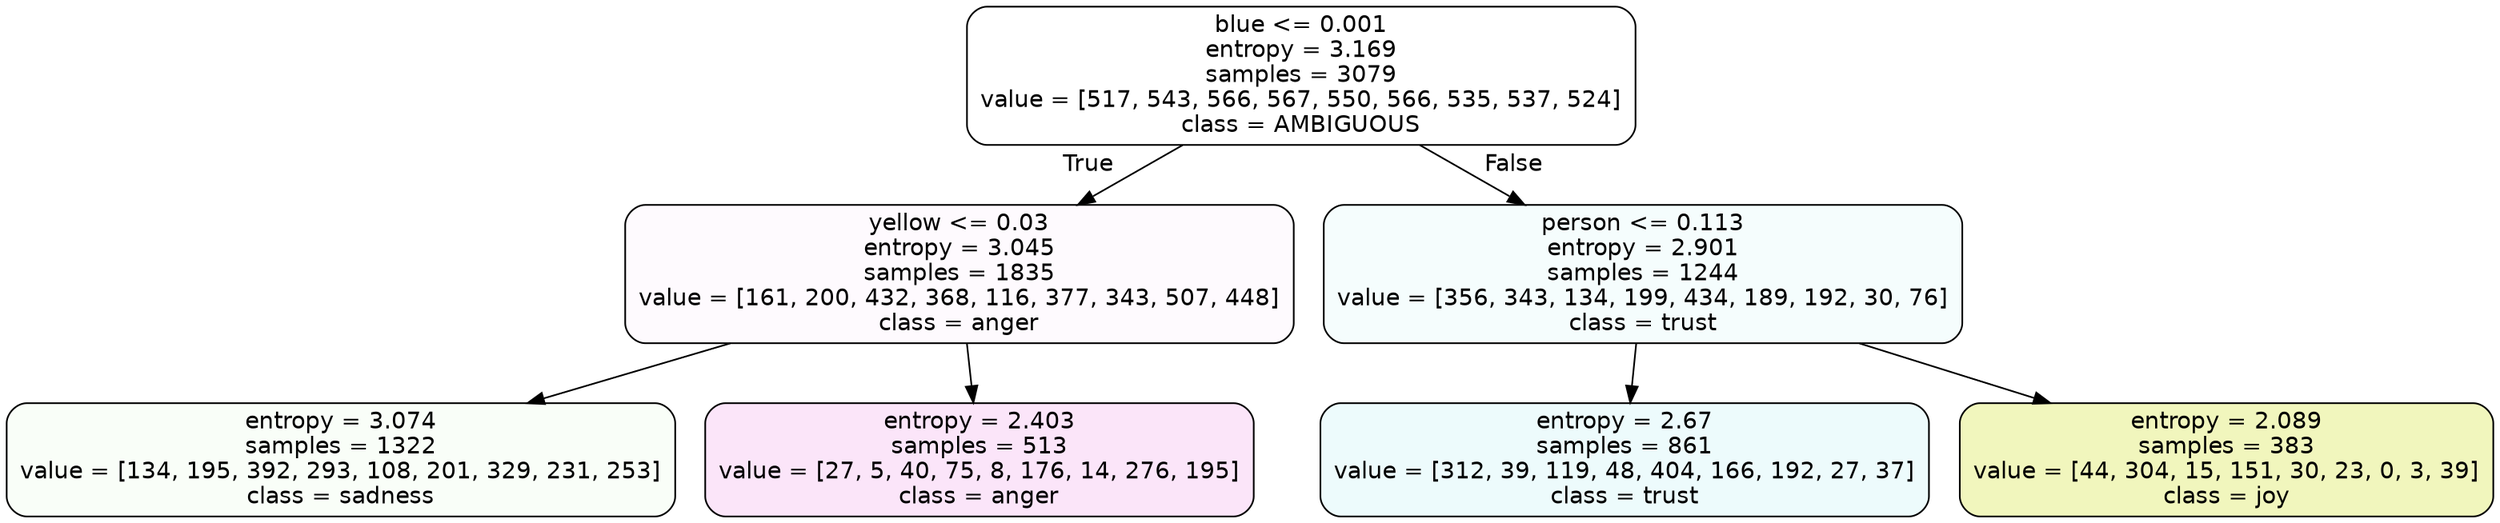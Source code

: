 digraph Tree {
node [shape=box, style="filled, rounded", color="black", fontname=helvetica] ;
edge [fontname=helvetica] ;
0 [label="blue <= 0.001\nentropy = 3.169\nsamples = 3079\nvalue = [517, 543, 566, 567, 550, 566, 535, 537, 524]\nclass = AMBIGUOUS", fillcolor="#39e58100"] ;
1 [label="yellow <= 0.03\nentropy = 3.045\nsamples = 1835\nvalue = [161, 200, 432, 368, 116, 377, 343, 507, 448]\nclass = anger", fillcolor="#e539d706"] ;
0 -> 1 [labeldistance=2.5, labelangle=45, headlabel="True"] ;
2 [label="entropy = 3.074\nsamples = 1322\nvalue = [134, 195, 392, 293, 108, 201, 329, 231, 253]\nclass = sadness", fillcolor="#64e53909"] ;
1 -> 2 ;
3 [label="entropy = 2.403\nsamples = 513\nvalue = [27, 5, 40, 75, 8, 176, 14, 276, 195]\nclass = anger", fillcolor="#e539d721"] ;
1 -> 3 ;
4 [label="person <= 0.113\nentropy = 2.901\nsamples = 1244\nvalue = [356, 343, 134, 199, 434, 189, 192, 30, 76]\nclass = trust", fillcolor="#39d7e50c"] ;
0 -> 4 [labeldistance=2.5, labelangle=-45, headlabel="False"] ;
5 [label="entropy = 2.67\nsamples = 861\nvalue = [312, 39, 119, 48, 404, 166, 192, 27, 37]\nclass = trust", fillcolor="#39d7e517"] ;
4 -> 5 ;
6 [label="entropy = 2.089\nsamples = 383\nvalue = [44, 304, 15, 151, 30, 23, 0, 3, 39]\nclass = joy", fillcolor="#d7e53955"] ;
4 -> 6 ;
}